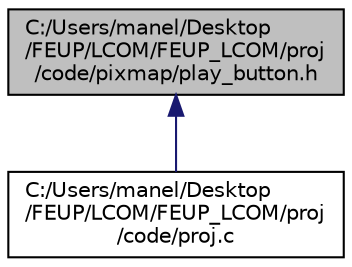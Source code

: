 digraph "C:/Users/manel/Desktop/FEUP/LCOM/FEUP_LCOM/proj/code/pixmap/play_button.h"
{
 // INTERACTIVE_SVG=YES
 // LATEX_PDF_SIZE
  bgcolor="transparent";
  edge [fontname="Helvetica",fontsize="10",labelfontname="Helvetica",labelfontsize="10"];
  node [fontname="Helvetica",fontsize="10",shape=record];
  Node1 [label="C:/Users/manel/Desktop\l/FEUP/LCOM/FEUP_LCOM/proj\l/code/pixmap/play_button.h",height=0.2,width=0.4,color="black", fillcolor="grey75", style="filled", fontcolor="black",tooltip=" "];
  Node1 -> Node2 [dir="back",color="midnightblue",fontsize="10",style="solid"];
  Node2 [label="C:/Users/manel/Desktop\l/FEUP/LCOM/FEUP_LCOM/proj\l/code/proj.c",height=0.2,width=0.4,color="black",URL="$proj_8c.html",tooltip=" "];
}
